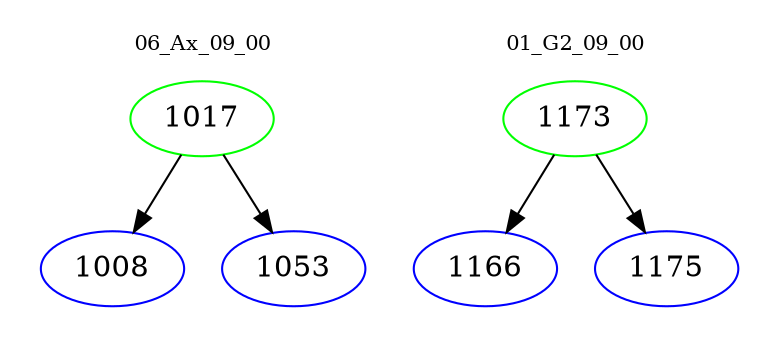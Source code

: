 digraph{
subgraph cluster_0 {
color = white
label = "06_Ax_09_00";
fontsize=10;
T0_1017 [label="1017", color="green"]
T0_1017 -> T0_1008 [color="black"]
T0_1008 [label="1008", color="blue"]
T0_1017 -> T0_1053 [color="black"]
T0_1053 [label="1053", color="blue"]
}
subgraph cluster_1 {
color = white
label = "01_G2_09_00";
fontsize=10;
T1_1173 [label="1173", color="green"]
T1_1173 -> T1_1166 [color="black"]
T1_1166 [label="1166", color="blue"]
T1_1173 -> T1_1175 [color="black"]
T1_1175 [label="1175", color="blue"]
}
}
